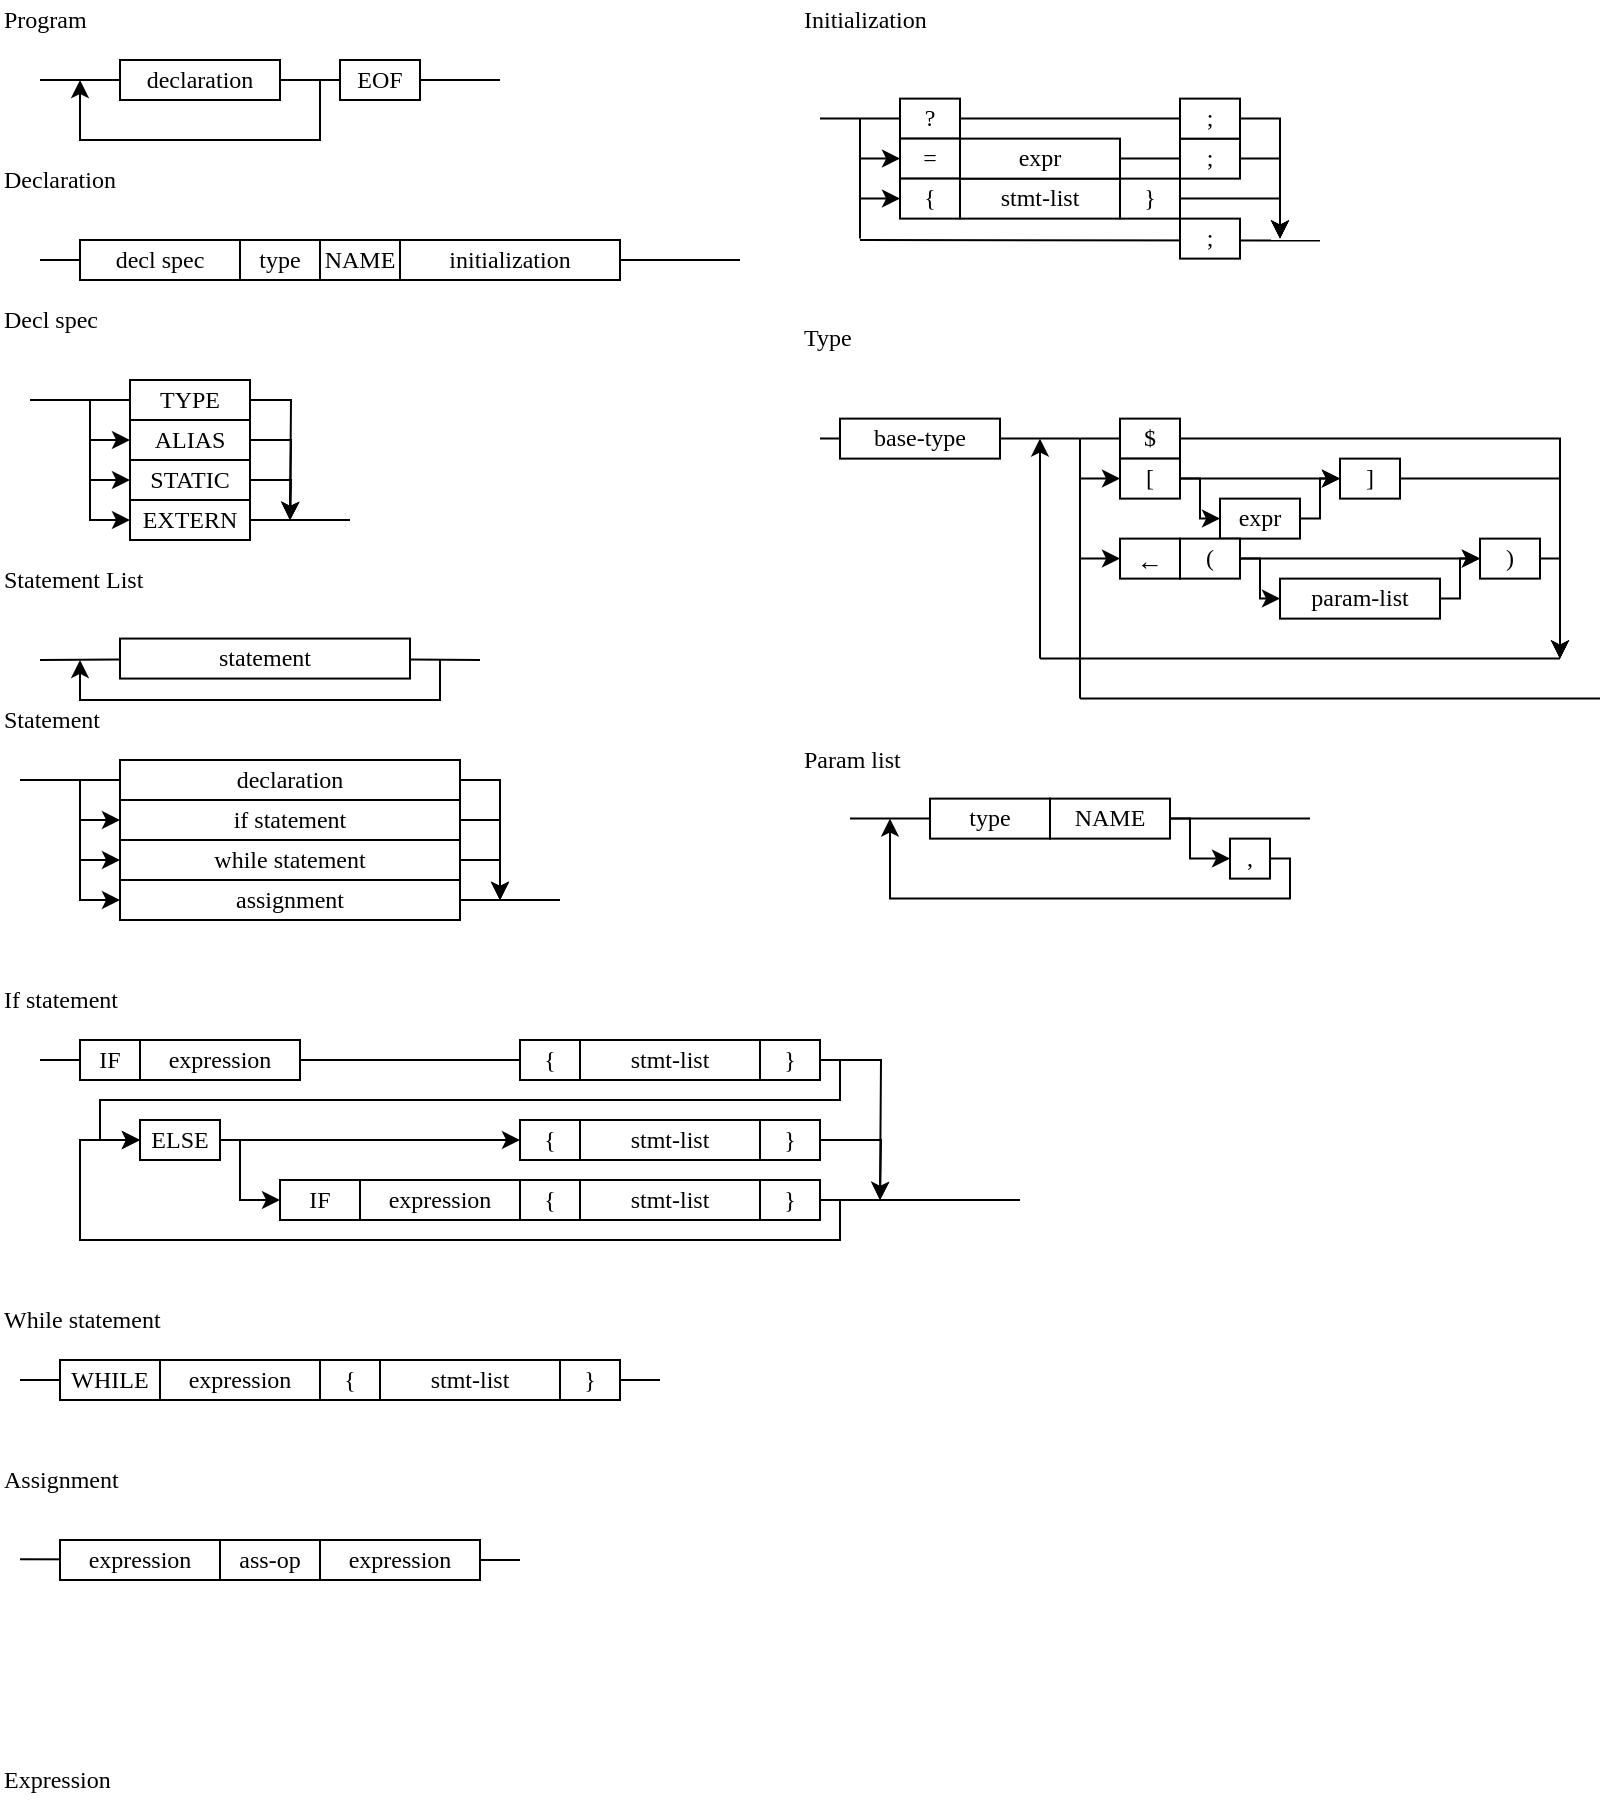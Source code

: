 <mxfile version="13.8.8" type="device"><diagram id="-2w_OpEcDOPswRyIfYAN" name="Page-1"><mxGraphModel dx="938" dy="553" grid="1" gridSize="10" guides="1" tooltips="1" connect="1" arrows="1" fold="1" page="1" pageScale="1" pageWidth="850" pageHeight="1100" math="0" shadow="0"><root><mxCell id="0"/><mxCell id="1" parent="0"/><mxCell id="q9mch-naUkD3Ntu3mhSV-1" value="Program" style="text;html=1;strokeColor=none;fillColor=none;align=left;verticalAlign=middle;whiteSpace=wrap;rounded=0;fontFamily=Lucida Console;" vertex="1" parent="1"><mxGeometry width="40" height="20" as="geometry"/></mxCell><mxCell id="q9mch-naUkD3Ntu3mhSV-2" value="Declaration" style="text;html=1;strokeColor=none;fillColor=none;align=left;verticalAlign=middle;whiteSpace=wrap;rounded=0;fontFamily=Lucida Console;" vertex="1" parent="1"><mxGeometry y="80" width="70" height="20" as="geometry"/></mxCell><mxCell id="q9mch-naUkD3Ntu3mhSV-5" value="" style="endArrow=none;html=1;fontFamily=Lucida Console;" edge="1" parent="1"><mxGeometry width="50" height="50" relative="1" as="geometry"><mxPoint x="20" y="40" as="sourcePoint"/><mxPoint x="250" y="40" as="targetPoint"/></mxGeometry></mxCell><mxCell id="q9mch-naUkD3Ntu3mhSV-6" value="declaration" style="rounded=0;whiteSpace=wrap;html=1;align=center;fontFamily=Lucida Console;" vertex="1" parent="1"><mxGeometry x="60" y="30" width="80" height="20" as="geometry"/></mxCell><mxCell id="q9mch-naUkD3Ntu3mhSV-7" style="edgeStyle=orthogonalEdgeStyle;rounded=0;orthogonalLoop=1;jettySize=auto;html=1;exitX=1;exitY=0.5;exitDx=0;exitDy=0;fontFamily=Lucida Console;" edge="1" parent="1" source="q9mch-naUkD3Ntu3mhSV-6"><mxGeometry relative="1" as="geometry"><mxPoint x="40" y="40" as="targetPoint"/><Array as="points"><mxPoint x="160" y="40"/><mxPoint x="160" y="70"/><mxPoint x="40" y="70"/><mxPoint x="40" y="40"/></Array></mxGeometry></mxCell><mxCell id="q9mch-naUkD3Ntu3mhSV-8" value="EOF" style="rounded=0;whiteSpace=wrap;html=1;align=center;fontFamily=Lucida Console;" vertex="1" parent="1"><mxGeometry x="170" y="30" width="40" height="20" as="geometry"/></mxCell><mxCell id="q9mch-naUkD3Ntu3mhSV-9" value="" style="endArrow=none;html=1;fontFamily=Lucida Console;" edge="1" parent="1" source="q9mch-naUkD3Ntu3mhSV-14"><mxGeometry width="50" height="50" relative="1" as="geometry"><mxPoint x="20" y="130" as="sourcePoint"/><mxPoint x="370" y="130" as="targetPoint"/></mxGeometry></mxCell><mxCell id="q9mch-naUkD3Ntu3mhSV-12" value="NAME" style="rounded=0;whiteSpace=wrap;html=1;align=center;fontFamily=Lucida Console;" vertex="1" parent="1"><mxGeometry x="160" y="120" width="40" height="20" as="geometry"/></mxCell><mxCell id="q9mch-naUkD3Ntu3mhSV-13" value="" style="endArrow=none;html=1;fontFamily=Lucida Console;" edge="1" parent="1" source="q9mch-naUkD3Ntu3mhSV-37" target="q9mch-naUkD3Ntu3mhSV-12"><mxGeometry width="50" height="50" relative="1" as="geometry"><mxPoint x="20" y="130" as="sourcePoint"/><mxPoint x="250" y="130" as="targetPoint"/><Array as="points"><mxPoint x="60" y="130"/></Array></mxGeometry></mxCell><mxCell id="q9mch-naUkD3Ntu3mhSV-15" value="Decl spec" style="text;html=1;strokeColor=none;fillColor=none;align=left;verticalAlign=middle;whiteSpace=wrap;rounded=0;fontFamily=Lucida Console;" vertex="1" parent="1"><mxGeometry y="150" width="70" height="20" as="geometry"/></mxCell><mxCell id="q9mch-naUkD3Ntu3mhSV-16" value="" style="endArrow=none;html=1;fontFamily=Lucida Console;" edge="1" parent="1"><mxGeometry width="50" height="50" relative="1" as="geometry"><mxPoint x="15" y="200" as="sourcePoint"/><mxPoint x="65" y="200" as="targetPoint"/><Array as="points"><mxPoint x="35" y="200"/></Array></mxGeometry></mxCell><mxCell id="q9mch-naUkD3Ntu3mhSV-31" style="edgeStyle=orthogonalEdgeStyle;rounded=0;orthogonalLoop=1;jettySize=auto;html=1;exitX=1;exitY=0.5;exitDx=0;exitDy=0;fontFamily=Lucida Console;" edge="1" parent="1" source="q9mch-naUkD3Ntu3mhSV-17"><mxGeometry relative="1" as="geometry"><mxPoint x="145" y="260" as="targetPoint"/></mxGeometry></mxCell><mxCell id="q9mch-naUkD3Ntu3mhSV-17" value="TYPE" style="rounded=0;whiteSpace=wrap;html=1;align=center;fontFamily=Lucida Console;" vertex="1" parent="1"><mxGeometry x="65" y="190" width="60" height="20" as="geometry"/></mxCell><mxCell id="q9mch-naUkD3Ntu3mhSV-30" style="edgeStyle=orthogonalEdgeStyle;rounded=0;orthogonalLoop=1;jettySize=auto;html=1;fontFamily=Lucida Console;" edge="1" parent="1" source="q9mch-naUkD3Ntu3mhSV-18"><mxGeometry relative="1" as="geometry"><mxPoint x="145" y="260" as="targetPoint"/></mxGeometry></mxCell><mxCell id="q9mch-naUkD3Ntu3mhSV-34" style="edgeStyle=orthogonalEdgeStyle;rounded=0;orthogonalLoop=1;jettySize=auto;html=1;exitX=0;exitY=0.5;exitDx=0;exitDy=0;entryX=0;entryY=0.5;entryDx=0;entryDy=0;fontFamily=Lucida Console;" edge="1" parent="1" target="q9mch-naUkD3Ntu3mhSV-18"><mxGeometry relative="1" as="geometry"><mxPoint x="45" y="200" as="sourcePoint"/><Array as="points"><mxPoint x="45" y="220"/></Array></mxGeometry></mxCell><mxCell id="q9mch-naUkD3Ntu3mhSV-18" value="ALIAS" style="rounded=0;whiteSpace=wrap;html=1;align=center;fontFamily=Lucida Console;" vertex="1" parent="1"><mxGeometry x="65" y="210" width="60" height="20" as="geometry"/></mxCell><mxCell id="q9mch-naUkD3Ntu3mhSV-29" style="edgeStyle=orthogonalEdgeStyle;rounded=0;orthogonalLoop=1;jettySize=auto;html=1;fontFamily=Lucida Console;" edge="1" parent="1" source="q9mch-naUkD3Ntu3mhSV-19"><mxGeometry relative="1" as="geometry"><mxPoint x="145" y="260" as="targetPoint"/></mxGeometry></mxCell><mxCell id="q9mch-naUkD3Ntu3mhSV-33" style="edgeStyle=orthogonalEdgeStyle;rounded=0;orthogonalLoop=1;jettySize=auto;html=1;exitX=0;exitY=0.5;exitDx=0;exitDy=0;entryX=0;entryY=0.5;entryDx=0;entryDy=0;fontFamily=Lucida Console;" edge="1" parent="1" target="q9mch-naUkD3Ntu3mhSV-19"><mxGeometry relative="1" as="geometry"><mxPoint x="45" y="200" as="sourcePoint"/><Array as="points"><mxPoint x="45" y="240"/></Array></mxGeometry></mxCell><mxCell id="q9mch-naUkD3Ntu3mhSV-19" value="STATIC" style="rounded=0;whiteSpace=wrap;html=1;align=center;fontFamily=Lucida Console;" vertex="1" parent="1"><mxGeometry x="65" y="230" width="60" height="20" as="geometry"/></mxCell><mxCell id="q9mch-naUkD3Ntu3mhSV-32" style="edgeStyle=orthogonalEdgeStyle;rounded=0;orthogonalLoop=1;jettySize=auto;html=1;exitX=0;exitY=0.5;exitDx=0;exitDy=0;entryX=0;entryY=0.5;entryDx=0;entryDy=0;fontFamily=Lucida Console;" edge="1" parent="1" target="q9mch-naUkD3Ntu3mhSV-20"><mxGeometry relative="1" as="geometry"><mxPoint x="45" y="200" as="sourcePoint"/><Array as="points"><mxPoint x="45" y="260"/></Array></mxGeometry></mxCell><mxCell id="q9mch-naUkD3Ntu3mhSV-20" value="EXTERN" style="rounded=0;whiteSpace=wrap;html=1;align=center;fontFamily=Lucida Console;" vertex="1" parent="1"><mxGeometry x="65" y="250" width="60" height="20" as="geometry"/></mxCell><mxCell id="q9mch-naUkD3Ntu3mhSV-28" value="" style="endArrow=none;html=1;exitX=1;exitY=0.5;exitDx=0;exitDy=0;fontFamily=Lucida Console;" edge="1" parent="1" source="q9mch-naUkD3Ntu3mhSV-20"><mxGeometry width="50" height="50" relative="1" as="geometry"><mxPoint x="135" y="260" as="sourcePoint"/><mxPoint x="175" y="260" as="targetPoint"/></mxGeometry></mxCell><mxCell id="q9mch-naUkD3Ntu3mhSV-35" value="Initialization" style="text;html=1;strokeColor=none;fillColor=none;align=left;verticalAlign=middle;whiteSpace=wrap;rounded=0;fontFamily=Lucida Console;" vertex="1" parent="1"><mxGeometry x="400" width="70" height="20" as="geometry"/></mxCell><mxCell id="q9mch-naUkD3Ntu3mhSV-36" value="" style="endArrow=none;html=1;fontFamily=Lucida Console;" edge="1" parent="1"><mxGeometry width="50" height="50" relative="1" as="geometry"><mxPoint x="410" y="59.31" as="sourcePoint"/><mxPoint x="470" y="59.31" as="targetPoint"/><Array as="points"><mxPoint x="450" y="59.17"/><mxPoint x="460" y="59.31"/></Array></mxGeometry></mxCell><mxCell id="q9mch-naUkD3Ntu3mhSV-37" value="type" style="rounded=0;whiteSpace=wrap;html=1;align=center;fontFamily=Lucida Console;" vertex="1" parent="1"><mxGeometry x="120" y="120" width="40" height="20" as="geometry"/></mxCell><mxCell id="q9mch-naUkD3Ntu3mhSV-38" value="" style="endArrow=none;html=1;fontFamily=Lucida Console;" edge="1" parent="1" target="q9mch-naUkD3Ntu3mhSV-37"><mxGeometry width="50" height="50" relative="1" as="geometry"><mxPoint x="20" y="130" as="sourcePoint"/><mxPoint x="150" y="130" as="targetPoint"/><Array as="points"/></mxGeometry></mxCell><mxCell id="q9mch-naUkD3Ntu3mhSV-10" value="decl spec" style="rounded=0;whiteSpace=wrap;html=1;align=center;fontFamily=Lucida Console;" vertex="1" parent="1"><mxGeometry x="40" y="120" width="80" height="20" as="geometry"/></mxCell><mxCell id="q9mch-naUkD3Ntu3mhSV-132" style="edgeStyle=orthogonalEdgeStyle;rounded=0;orthogonalLoop=1;jettySize=auto;html=1;fontFamily=Lucida Console;" edge="1" parent="1" source="q9mch-naUkD3Ntu3mhSV-39"><mxGeometry relative="1" as="geometry"><mxPoint x="640" y="119.31" as="targetPoint"/><Array as="points"><mxPoint x="640" y="59.31"/><mxPoint x="640" y="119.31"/></Array></mxGeometry></mxCell><mxCell id="q9mch-naUkD3Ntu3mhSV-39" value="?" style="rounded=0;whiteSpace=wrap;html=1;align=center;fontFamily=Lucida Console;" vertex="1" parent="1"><mxGeometry x="450" y="49.31" width="30" height="20" as="geometry"/></mxCell><mxCell id="q9mch-naUkD3Ntu3mhSV-42" style="edgeStyle=orthogonalEdgeStyle;rounded=0;orthogonalLoop=1;jettySize=auto;html=1;fontFamily=Lucida Console;" edge="1" parent="1" target="q9mch-naUkD3Ntu3mhSV-40"><mxGeometry relative="1" as="geometry"><mxPoint x="430" y="59.31" as="sourcePoint"/><Array as="points"><mxPoint x="430" y="79.31"/></Array></mxGeometry></mxCell><mxCell id="q9mch-naUkD3Ntu3mhSV-40" value="=" style="rounded=0;whiteSpace=wrap;html=1;align=center;fontFamily=Lucida Console;" vertex="1" parent="1"><mxGeometry x="450" y="69.31" width="30" height="20" as="geometry"/></mxCell><mxCell id="q9mch-naUkD3Ntu3mhSV-43" style="edgeStyle=orthogonalEdgeStyle;rounded=0;orthogonalLoop=1;jettySize=auto;html=1;fontFamily=Lucida Console;entryX=0;entryY=0.5;entryDx=0;entryDy=0;" edge="1" parent="1" target="q9mch-naUkD3Ntu3mhSV-41"><mxGeometry relative="1" as="geometry"><mxPoint x="430" y="59.31" as="sourcePoint"/><Array as="points"><mxPoint x="430" y="99.31"/></Array></mxGeometry></mxCell><mxCell id="q9mch-naUkD3Ntu3mhSV-41" value="&lt;font&gt;{&lt;/font&gt;" style="rounded=0;whiteSpace=wrap;html=1;align=center;fontFamily=Lucida Console;" vertex="1" parent="1"><mxGeometry x="450" y="89.31" width="30" height="20" as="geometry"/></mxCell><mxCell id="q9mch-naUkD3Ntu3mhSV-53" value="&lt;font&gt;stmt-list&lt;/font&gt;" style="rounded=0;whiteSpace=wrap;html=1;align=center;fontFamily=Lucida Console;" vertex="1" parent="1"><mxGeometry x="480" y="89.31" width="80" height="20" as="geometry"/></mxCell><mxCell id="q9mch-naUkD3Ntu3mhSV-70" style="edgeStyle=orthogonalEdgeStyle;rounded=0;orthogonalLoop=1;jettySize=auto;html=1;exitX=1;exitY=0.5;exitDx=0;exitDy=0;fontFamily=Lucida Console;" edge="1" parent="1" source="q9mch-naUkD3Ntu3mhSV-55"><mxGeometry relative="1" as="geometry"><mxPoint x="640" y="119.31" as="targetPoint"/><Array as="points"><mxPoint x="640" y="99.31"/><mxPoint x="640" y="119.31"/></Array></mxGeometry></mxCell><mxCell id="q9mch-naUkD3Ntu3mhSV-55" value="&lt;font&gt;}&lt;/font&gt;" style="rounded=0;whiteSpace=wrap;html=1;align=center;fontFamily=Lucida Console;" vertex="1" parent="1"><mxGeometry x="560" y="89.31" width="30" height="20" as="geometry"/></mxCell><mxCell id="q9mch-naUkD3Ntu3mhSV-131" style="edgeStyle=orthogonalEdgeStyle;rounded=0;orthogonalLoop=1;jettySize=auto;html=1;exitX=1;exitY=0.5;exitDx=0;exitDy=0;fontFamily=Lucida Console;" edge="1" parent="1" source="q9mch-naUkD3Ntu3mhSV-56"><mxGeometry relative="1" as="geometry"><mxPoint x="640" y="119.31" as="targetPoint"/><Array as="points"><mxPoint x="640" y="79.31"/><mxPoint x="640" y="119.31"/></Array></mxGeometry></mxCell><mxCell id="q9mch-naUkD3Ntu3mhSV-56" value="&lt;font&gt;expr&lt;/font&gt;" style="rounded=0;whiteSpace=wrap;html=1;align=center;fontFamily=Lucida Console;" vertex="1" parent="1"><mxGeometry x="480" y="69.31" width="80" height="20" as="geometry"/></mxCell><mxCell id="q9mch-naUkD3Ntu3mhSV-57" value="" style="endArrow=classic;html=1;entryX=0;entryY=0.5;entryDx=0;entryDy=0;fontFamily=Lucida Console;exitX=1;exitY=0.5;exitDx=0;exitDy=0;" edge="1" parent="1" source="q9mch-naUkD3Ntu3mhSV-40" target="q9mch-naUkD3Ntu3mhSV-56"><mxGeometry width="50" height="50" relative="1" as="geometry"><mxPoint x="500" y="79.31" as="sourcePoint"/><mxPoint x="550" y="29.31" as="targetPoint"/></mxGeometry></mxCell><mxCell id="q9mch-naUkD3Ntu3mhSV-68" value="" style="endArrow=none;html=1;fontFamily=Lucida Console;" edge="1" parent="1"><mxGeometry width="50" height="50" relative="1" as="geometry"><mxPoint x="430" y="119.31" as="sourcePoint"/><mxPoint x="430" y="99.31" as="targetPoint"/></mxGeometry></mxCell><mxCell id="q9mch-naUkD3Ntu3mhSV-69" value="" style="endArrow=none;html=1;fontFamily=Lucida Console;" edge="1" parent="1"><mxGeometry width="50" height="50" relative="1" as="geometry"><mxPoint x="430" y="120" as="sourcePoint"/><mxPoint x="660" y="120.31" as="targetPoint"/></mxGeometry></mxCell><mxCell id="q9mch-naUkD3Ntu3mhSV-75" value="&lt;font&gt;;&lt;/font&gt;" style="rounded=0;whiteSpace=wrap;html=1;align=center;fontFamily=Lucida Console;" vertex="1" parent="1"><mxGeometry x="590" y="69.31" width="30" height="20" as="geometry"/></mxCell><mxCell id="q9mch-naUkD3Ntu3mhSV-76" value="&lt;font&gt;;&lt;/font&gt;" style="rounded=0;whiteSpace=wrap;html=1;align=center;fontFamily=Lucida Console;" vertex="1" parent="1"><mxGeometry x="590" y="49.31" width="30" height="20" as="geometry"/></mxCell><mxCell id="q9mch-naUkD3Ntu3mhSV-77" value="Type" style="text;html=1;strokeColor=none;fillColor=none;align=left;verticalAlign=middle;whiteSpace=wrap;rounded=0;fontFamily=Lucida Console;" vertex="1" parent="1"><mxGeometry x="400" y="159.31" width="70" height="20" as="geometry"/></mxCell><mxCell id="q9mch-naUkD3Ntu3mhSV-78" value="" style="endArrow=none;html=1;entryX=0;entryY=0.5;entryDx=0;entryDy=0;fontFamily=Lucida Console;" edge="1" parent="1" target="q9mch-naUkD3Ntu3mhSV-81"><mxGeometry width="50" height="50" relative="1" as="geometry"><mxPoint x="410" y="219.31" as="sourcePoint"/><mxPoint x="580" y="219.31" as="targetPoint"/><Array as="points"><mxPoint x="430" y="219.31"/></Array></mxGeometry></mxCell><mxCell id="q9mch-naUkD3Ntu3mhSV-79" value="base-type" style="rounded=0;whiteSpace=wrap;html=1;align=center;fontFamily=Lucida Console;" vertex="1" parent="1"><mxGeometry x="420" y="209.31" width="80" height="20" as="geometry"/></mxCell><mxCell id="q9mch-naUkD3Ntu3mhSV-14" value="initialization" style="rounded=0;whiteSpace=wrap;html=1;align=center;fontFamily=Lucida Console;" vertex="1" parent="1"><mxGeometry x="200" y="120" width="110" height="20" as="geometry"/></mxCell><mxCell id="q9mch-naUkD3Ntu3mhSV-80" value="" style="endArrow=none;html=1;fontFamily=Lucida Console;" edge="1" parent="1" source="q9mch-naUkD3Ntu3mhSV-12" target="q9mch-naUkD3Ntu3mhSV-14"><mxGeometry width="50" height="50" relative="1" as="geometry"><mxPoint x="230" y="130" as="sourcePoint"/><mxPoint x="350" y="130" as="targetPoint"/></mxGeometry></mxCell><mxCell id="q9mch-naUkD3Ntu3mhSV-97" style="edgeStyle=orthogonalEdgeStyle;rounded=0;orthogonalLoop=1;jettySize=auto;html=1;fontFamily=Lucida Console;" edge="1" parent="1" source="q9mch-naUkD3Ntu3mhSV-81"><mxGeometry relative="1" as="geometry"><mxPoint x="780" y="329.31" as="targetPoint"/><Array as="points"><mxPoint x="780" y="219.31"/><mxPoint x="780" y="329.31"/></Array></mxGeometry></mxCell><mxCell id="q9mch-naUkD3Ntu3mhSV-81" value="$" style="rounded=0;whiteSpace=wrap;html=1;align=center;fontFamily=Lucida Console;" vertex="1" parent="1"><mxGeometry x="560" y="209.31" width="30" height="20" as="geometry"/></mxCell><mxCell id="q9mch-naUkD3Ntu3mhSV-92" style="edgeStyle=orthogonalEdgeStyle;rounded=0;orthogonalLoop=1;jettySize=auto;html=1;entryX=0;entryY=0.5;entryDx=0;entryDy=0;fontFamily=Lucida Console;" edge="1" parent="1" source="q9mch-naUkD3Ntu3mhSV-82" target="q9mch-naUkD3Ntu3mhSV-83"><mxGeometry relative="1" as="geometry"><Array as="points"><mxPoint x="600" y="239.31"/><mxPoint x="600" y="259.31"/></Array></mxGeometry></mxCell><mxCell id="q9mch-naUkD3Ntu3mhSV-94" style="edgeStyle=orthogonalEdgeStyle;rounded=0;orthogonalLoop=1;jettySize=auto;html=1;entryX=0;entryY=0.5;entryDx=0;entryDy=0;fontFamily=Lucida Console;" edge="1" parent="1" source="q9mch-naUkD3Ntu3mhSV-82" target="q9mch-naUkD3Ntu3mhSV-84"><mxGeometry relative="1" as="geometry"/></mxCell><mxCell id="q9mch-naUkD3Ntu3mhSV-100" style="edgeStyle=orthogonalEdgeStyle;rounded=0;orthogonalLoop=1;jettySize=auto;html=1;fontFamily=Lucida Console;" edge="1" parent="1" target="q9mch-naUkD3Ntu3mhSV-82"><mxGeometry relative="1" as="geometry"><mxPoint x="540" y="219.31" as="sourcePoint"/><Array as="points"><mxPoint x="540" y="239.31"/></Array></mxGeometry></mxCell><mxCell id="q9mch-naUkD3Ntu3mhSV-82" value="[" style="rounded=0;whiteSpace=wrap;html=1;align=center;fontFamily=Lucida Console;" vertex="1" parent="1"><mxGeometry x="560" y="229.31" width="30" height="20" as="geometry"/></mxCell><mxCell id="q9mch-naUkD3Ntu3mhSV-93" style="edgeStyle=orthogonalEdgeStyle;rounded=0;orthogonalLoop=1;jettySize=auto;html=1;entryX=0;entryY=0.5;entryDx=0;entryDy=0;fontFamily=Lucida Console;" edge="1" parent="1" source="q9mch-naUkD3Ntu3mhSV-83" target="q9mch-naUkD3Ntu3mhSV-84"><mxGeometry relative="1" as="geometry"><Array as="points"><mxPoint x="660" y="259.31"/><mxPoint x="660" y="239.31"/></Array></mxGeometry></mxCell><mxCell id="q9mch-naUkD3Ntu3mhSV-83" value="expr" style="rounded=0;whiteSpace=wrap;html=1;align=center;fontFamily=Lucida Console;" vertex="1" parent="1"><mxGeometry x="610" y="249.31" width="40" height="20" as="geometry"/></mxCell><mxCell id="q9mch-naUkD3Ntu3mhSV-99" style="edgeStyle=orthogonalEdgeStyle;rounded=0;orthogonalLoop=1;jettySize=auto;html=1;fontFamily=Lucida Console;" edge="1" parent="1" source="q9mch-naUkD3Ntu3mhSV-84"><mxGeometry relative="1" as="geometry"><mxPoint x="780" y="329.31" as="targetPoint"/><Array as="points"><mxPoint x="780" y="239.31"/><mxPoint x="780" y="329.31"/></Array></mxGeometry></mxCell><mxCell id="q9mch-naUkD3Ntu3mhSV-84" value="]" style="rounded=0;whiteSpace=wrap;html=1;align=center;fontFamily=Lucida Console;" vertex="1" parent="1"><mxGeometry x="670" y="229.31" width="30" height="20" as="geometry"/></mxCell><mxCell id="q9mch-naUkD3Ntu3mhSV-101" style="edgeStyle=orthogonalEdgeStyle;rounded=0;orthogonalLoop=1;jettySize=auto;html=1;fontFamily=Lucida Console;" edge="1" parent="1" target="q9mch-naUkD3Ntu3mhSV-86"><mxGeometry relative="1" as="geometry"><mxPoint x="540" y="219.31" as="sourcePoint"/><Array as="points"><mxPoint x="540" y="279.31"/></Array></mxGeometry></mxCell><mxCell id="q9mch-naUkD3Ntu3mhSV-86" value="&lt;a href=&quot;https://unicode-table.com/en/sets/arrow-symbols/&quot; style=&quot;text-align: left;&quot;&gt;&lt;h3 class=&quot;LC20lb DKV0Md&quot; style=&quot;font-weight: normal ; margin: 0px 0px 3px ; padding: 4px 0px 0px ; display: inline-block ; line-height: 1.3&quot;&gt;&lt;font color=&quot;#000000&quot; style=&quot;font-size: 13px&quot;&gt;←&lt;/font&gt;&lt;/h3&gt;&lt;/a&gt;" style="rounded=0;whiteSpace=wrap;html=1;align=center;fontFamily=Lucida Console;" vertex="1" parent="1"><mxGeometry x="560" y="269.31" width="30" height="20" as="geometry"/></mxCell><mxCell id="q9mch-naUkD3Ntu3mhSV-111" style="edgeStyle=orthogonalEdgeStyle;rounded=0;orthogonalLoop=1;jettySize=auto;html=1;entryX=0;entryY=0.5;entryDx=0;entryDy=0;fontFamily=Lucida Console;" edge="1" parent="1" source="q9mch-naUkD3Ntu3mhSV-87" target="q9mch-naUkD3Ntu3mhSV-89"><mxGeometry relative="1" as="geometry"><Array as="points"><mxPoint x="630" y="279.31"/><mxPoint x="630" y="299.31"/></Array></mxGeometry></mxCell><mxCell id="q9mch-naUkD3Ntu3mhSV-113" style="edgeStyle=orthogonalEdgeStyle;rounded=0;orthogonalLoop=1;jettySize=auto;html=1;fontFamily=Lucida Console;" edge="1" parent="1" source="q9mch-naUkD3Ntu3mhSV-87"><mxGeometry relative="1" as="geometry"><mxPoint x="740" y="279.31" as="targetPoint"/></mxGeometry></mxCell><mxCell id="q9mch-naUkD3Ntu3mhSV-87" value="(" style="rounded=0;whiteSpace=wrap;html=1;align=center;fontFamily=Lucida Console;" vertex="1" parent="1"><mxGeometry x="590" y="269.31" width="30" height="20" as="geometry"/></mxCell><mxCell id="q9mch-naUkD3Ntu3mhSV-98" style="edgeStyle=orthogonalEdgeStyle;rounded=0;orthogonalLoop=1;jettySize=auto;html=1;fontFamily=Lucida Console;" edge="1" parent="1" source="q9mch-naUkD3Ntu3mhSV-88"><mxGeometry relative="1" as="geometry"><mxPoint x="780" y="329.31" as="targetPoint"/><Array as="points"><mxPoint x="780" y="279.31"/><mxPoint x="780" y="329.31"/></Array></mxGeometry></mxCell><mxCell id="q9mch-naUkD3Ntu3mhSV-88" value=")" style="rounded=0;whiteSpace=wrap;html=1;align=center;fontFamily=Lucida Console;" vertex="1" parent="1"><mxGeometry x="740" y="269.31" width="30" height="20" as="geometry"/></mxCell><mxCell id="q9mch-naUkD3Ntu3mhSV-112" style="edgeStyle=orthogonalEdgeStyle;rounded=0;orthogonalLoop=1;jettySize=auto;html=1;entryX=0;entryY=0.5;entryDx=0;entryDy=0;fontFamily=Lucida Console;" edge="1" parent="1" source="q9mch-naUkD3Ntu3mhSV-89" target="q9mch-naUkD3Ntu3mhSV-88"><mxGeometry relative="1" as="geometry"><Array as="points"><mxPoint x="730" y="299.31"/><mxPoint x="730" y="279.31"/></Array></mxGeometry></mxCell><mxCell id="q9mch-naUkD3Ntu3mhSV-89" value="param-list" style="rounded=0;whiteSpace=wrap;html=1;align=center;fontFamily=Lucida Console;" vertex="1" parent="1"><mxGeometry x="640" y="289.31" width="80" height="20" as="geometry"/></mxCell><mxCell id="q9mch-naUkD3Ntu3mhSV-95" value="" style="endArrow=classic;html=1;fontFamily=Lucida Console;" edge="1" parent="1"><mxGeometry width="50" height="50" relative="1" as="geometry"><mxPoint x="520" y="329.31" as="sourcePoint"/><mxPoint x="520" y="219.31" as="targetPoint"/></mxGeometry></mxCell><mxCell id="q9mch-naUkD3Ntu3mhSV-96" value="" style="endArrow=none;html=1;fontFamily=Lucida Console;" edge="1" parent="1"><mxGeometry width="50" height="50" relative="1" as="geometry"><mxPoint x="520" y="329.31" as="sourcePoint"/><mxPoint x="780" y="329.31" as="targetPoint"/></mxGeometry></mxCell><mxCell id="q9mch-naUkD3Ntu3mhSV-102" value="" style="endArrow=none;html=1;fontFamily=Lucida Console;" edge="1" parent="1"><mxGeometry width="50" height="50" relative="1" as="geometry"><mxPoint x="540" y="219.31" as="sourcePoint"/><mxPoint x="540" y="349.31" as="targetPoint"/></mxGeometry></mxCell><mxCell id="q9mch-naUkD3Ntu3mhSV-103" value="" style="endArrow=none;html=1;fontFamily=Lucida Console;" edge="1" parent="1"><mxGeometry width="50" height="50" relative="1" as="geometry"><mxPoint x="540" y="349.31" as="sourcePoint"/><mxPoint x="800" y="349.31" as="targetPoint"/></mxGeometry></mxCell><mxCell id="q9mch-naUkD3Ntu3mhSV-104" value="&lt;font&gt;;&lt;/font&gt;" style="rounded=0;whiteSpace=wrap;html=1;align=center;fontFamily=Lucida Console;" vertex="1" parent="1"><mxGeometry x="590" y="109.31" width="30" height="20" as="geometry"/></mxCell><mxCell id="q9mch-naUkD3Ntu3mhSV-105" value="Param list" style="text;html=1;strokeColor=none;fillColor=none;align=left;verticalAlign=middle;whiteSpace=wrap;rounded=0;fontFamily=Lucida Console;" vertex="1" parent="1"><mxGeometry x="400" y="370" width="90" height="20" as="geometry"/></mxCell><mxCell id="q9mch-naUkD3Ntu3mhSV-107" value="" style="endArrow=none;html=1;fontFamily=Lucida Console;" edge="1" parent="1"><mxGeometry width="50" height="50" relative="1" as="geometry"><mxPoint x="425" y="409.31" as="sourcePoint"/><mxPoint x="655" y="409.31" as="targetPoint"/></mxGeometry></mxCell><mxCell id="q9mch-naUkD3Ntu3mhSV-115" style="edgeStyle=orthogonalEdgeStyle;rounded=0;orthogonalLoop=1;jettySize=auto;html=1;fontFamily=Lucida Console;" edge="1" parent="1" source="q9mch-naUkD3Ntu3mhSV-106"><mxGeometry relative="1" as="geometry"><mxPoint x="445" y="409.31" as="targetPoint"/><Array as="points"><mxPoint x="645" y="429.31"/><mxPoint x="645" y="449.31"/><mxPoint x="445" y="449.31"/></Array></mxGeometry></mxCell><mxCell id="q9mch-naUkD3Ntu3mhSV-106" value="," style="rounded=0;whiteSpace=wrap;html=1;align=center;fontFamily=Lucida Console;" vertex="1" parent="1"><mxGeometry x="615" y="419.31" width="20" height="20" as="geometry"/></mxCell><mxCell id="q9mch-naUkD3Ntu3mhSV-114" style="edgeStyle=orthogonalEdgeStyle;rounded=0;orthogonalLoop=1;jettySize=auto;html=1;fontFamily=Lucida Console;" edge="1" parent="1" source="q9mch-naUkD3Ntu3mhSV-108"><mxGeometry relative="1" as="geometry"><mxPoint x="615" y="429.31" as="targetPoint"/><Array as="points"><mxPoint x="595" y="409.31"/><mxPoint x="595" y="429.31"/><mxPoint x="615" y="429.31"/></Array></mxGeometry></mxCell><mxCell id="q9mch-naUkD3Ntu3mhSV-108" value="type" style="rounded=0;whiteSpace=wrap;html=1;align=center;fontFamily=Lucida Console;" vertex="1" parent="1"><mxGeometry x="465" y="399.31" width="60" height="20" as="geometry"/></mxCell><mxCell id="q9mch-naUkD3Ntu3mhSV-117" value="NAME" style="rounded=0;whiteSpace=wrap;html=1;align=center;fontFamily=Lucida Console;" vertex="1" parent="1"><mxGeometry x="525" y="399.31" width="60" height="20" as="geometry"/></mxCell><mxCell id="q9mch-naUkD3Ntu3mhSV-119" value="Statement List" style="text;html=1;strokeColor=none;fillColor=none;align=left;verticalAlign=middle;whiteSpace=wrap;rounded=0;fontFamily=Lucida Console;" vertex="1" parent="1"><mxGeometry y="280" width="160" height="20" as="geometry"/></mxCell><mxCell id="q9mch-naUkD3Ntu3mhSV-120" value="Expression" style="text;html=1;strokeColor=none;fillColor=none;align=left;verticalAlign=middle;whiteSpace=wrap;rounded=0;fontFamily=Lucida Console;" vertex="1" parent="1"><mxGeometry y="880" width="160" height="20" as="geometry"/></mxCell><mxCell id="q9mch-naUkD3Ntu3mhSV-121" value="" style="endArrow=none;html=1;fontFamily=Lucida Console;" edge="1" parent="1" source="q9mch-naUkD3Ntu3mhSV-166"><mxGeometry width="50" height="50" relative="1" as="geometry"><mxPoint x="20" y="329.97" as="sourcePoint"/><mxPoint x="240" y="329.97" as="targetPoint"/></mxGeometry></mxCell><mxCell id="q9mch-naUkD3Ntu3mhSV-122" style="edgeStyle=orthogonalEdgeStyle;rounded=0;orthogonalLoop=1;jettySize=auto;html=1;fontFamily=Lucida Console;" edge="1" parent="1"><mxGeometry relative="1" as="geometry"><mxPoint x="40" y="329.97" as="targetPoint"/><Array as="points"><mxPoint x="220" y="349.97"/><mxPoint x="40" y="349.97"/></Array><mxPoint x="220" y="329.97" as="sourcePoint"/></mxGeometry></mxCell><mxCell id="q9mch-naUkD3Ntu3mhSV-128" value="If statement" style="text;html=1;strokeColor=none;fillColor=none;align=left;verticalAlign=middle;whiteSpace=wrap;rounded=0;fontFamily=Lucida Console;" vertex="1" parent="1"><mxGeometry y="490" width="160" height="20" as="geometry"/></mxCell><mxCell id="q9mch-naUkD3Ntu3mhSV-133" value="While statement" style="text;html=1;strokeColor=none;fillColor=none;align=left;verticalAlign=middle;whiteSpace=wrap;rounded=0;fontFamily=Lucida Console;" vertex="1" parent="1"><mxGeometry y="650" width="160" height="20" as="geometry"/></mxCell><mxCell id="q9mch-naUkD3Ntu3mhSV-134" value="Assignment" style="text;html=1;strokeColor=none;fillColor=none;align=left;verticalAlign=middle;whiteSpace=wrap;rounded=0;fontFamily=Lucida Console;" vertex="1" parent="1"><mxGeometry y="730" width="160" height="20" as="geometry"/></mxCell><mxCell id="q9mch-naUkD3Ntu3mhSV-139" value="" style="endArrow=none;html=1;fontFamily=Lucida Console;entryX=0;entryY=0.5;entryDx=0;entryDy=0;" edge="1" parent="1" target="q9mch-naUkD3Ntu3mhSV-146"><mxGeometry width="50" height="50" relative="1" as="geometry"><mxPoint x="20" y="530" as="sourcePoint"/><mxPoint x="160" y="530" as="targetPoint"/></mxGeometry></mxCell><mxCell id="q9mch-naUkD3Ntu3mhSV-136" value="IF" style="rounded=0;whiteSpace=wrap;html=1;align=center;fontFamily=Lucida Console;" vertex="1" parent="1"><mxGeometry x="40" y="520" width="30" height="20" as="geometry"/></mxCell><mxCell id="q9mch-naUkD3Ntu3mhSV-143" value="" style="endArrow=none;html=1;fontFamily=Lucida Console;" edge="1" parent="1"><mxGeometry width="50" height="50" relative="1" as="geometry"><mxPoint x="120" y="530" as="sourcePoint"/><mxPoint x="90" y="530" as="targetPoint"/></mxGeometry></mxCell><mxCell id="q9mch-naUkD3Ntu3mhSV-144" value="expression" style="rounded=0;whiteSpace=wrap;html=1;align=center;fontFamily=Lucida Console;" vertex="1" parent="1"><mxGeometry x="70" y="520" width="80" height="20" as="geometry"/></mxCell><mxCell id="q9mch-naUkD3Ntu3mhSV-146" value="{" style="rounded=0;whiteSpace=wrap;html=1;align=center;fontFamily=Lucida Console;" vertex="1" parent="1"><mxGeometry x="260" y="520" width="30" height="20" as="geometry"/></mxCell><mxCell id="q9mch-naUkD3Ntu3mhSV-147" value="stmt-list" style="rounded=0;whiteSpace=wrap;html=1;align=center;fontFamily=Lucida Console;" vertex="1" parent="1"><mxGeometry x="290" y="520" width="90" height="20" as="geometry"/></mxCell><mxCell id="q9mch-naUkD3Ntu3mhSV-193" style="edgeStyle=orthogonalEdgeStyle;rounded=0;orthogonalLoop=1;jettySize=auto;html=1;entryX=0;entryY=0.5;entryDx=0;entryDy=0;fontFamily=Lucida Console;" edge="1" parent="1" source="q9mch-naUkD3Ntu3mhSV-148" target="q9mch-naUkD3Ntu3mhSV-153"><mxGeometry relative="1" as="geometry"><Array as="points"><mxPoint x="420" y="530"/><mxPoint x="420" y="550"/><mxPoint x="50" y="550"/><mxPoint x="50" y="570"/></Array></mxGeometry></mxCell><mxCell id="q9mch-naUkD3Ntu3mhSV-205" style="edgeStyle=orthogonalEdgeStyle;rounded=0;orthogonalLoop=1;jettySize=auto;html=1;fontFamily=Lucida Console;" edge="1" parent="1" source="q9mch-naUkD3Ntu3mhSV-148"><mxGeometry relative="1" as="geometry"><mxPoint x="440" y="600" as="targetPoint"/></mxGeometry></mxCell><mxCell id="q9mch-naUkD3Ntu3mhSV-148" value="}" style="rounded=0;whiteSpace=wrap;html=1;align=center;fontFamily=Lucida Console;" vertex="1" parent="1"><mxGeometry x="380" y="520" width="30" height="20" as="geometry"/></mxCell><mxCell id="q9mch-naUkD3Ntu3mhSV-194" style="edgeStyle=orthogonalEdgeStyle;rounded=0;orthogonalLoop=1;jettySize=auto;html=1;entryX=0;entryY=0.5;entryDx=0;entryDy=0;fontFamily=Lucida Console;" edge="1" parent="1" source="q9mch-naUkD3Ntu3mhSV-153" target="q9mch-naUkD3Ntu3mhSV-187"><mxGeometry relative="1" as="geometry"><Array as="points"><mxPoint x="120" y="570"/><mxPoint x="120" y="600"/></Array></mxGeometry></mxCell><mxCell id="q9mch-naUkD3Ntu3mhSV-197" style="edgeStyle=orthogonalEdgeStyle;rounded=0;orthogonalLoop=1;jettySize=auto;html=1;entryX=0;entryY=0.5;entryDx=0;entryDy=0;fontFamily=Lucida Console;" edge="1" parent="1" source="q9mch-naUkD3Ntu3mhSV-153" target="q9mch-naUkD3Ntu3mhSV-154"><mxGeometry relative="1" as="geometry"/></mxCell><mxCell id="q9mch-naUkD3Ntu3mhSV-153" value="ELSE" style="rounded=0;whiteSpace=wrap;html=1;align=center;fontFamily=Lucida Console;" vertex="1" parent="1"><mxGeometry x="70" y="560" width="40" height="20" as="geometry"/></mxCell><mxCell id="q9mch-naUkD3Ntu3mhSV-154" value="{" style="rounded=0;whiteSpace=wrap;html=1;align=center;fontFamily=Lucida Console;" vertex="1" parent="1"><mxGeometry x="260" y="560" width="30" height="20" as="geometry"/></mxCell><mxCell id="q9mch-naUkD3Ntu3mhSV-155" value="stmt-list" style="rounded=0;whiteSpace=wrap;html=1;align=center;fontFamily=Lucida Console;" vertex="1" parent="1"><mxGeometry x="290" y="560" width="90" height="20" as="geometry"/></mxCell><mxCell id="q9mch-naUkD3Ntu3mhSV-204" style="edgeStyle=orthogonalEdgeStyle;rounded=0;orthogonalLoop=1;jettySize=auto;html=1;fontFamily=Lucida Console;" edge="1" parent="1" source="q9mch-naUkD3Ntu3mhSV-156"><mxGeometry relative="1" as="geometry"><mxPoint x="440" y="600" as="targetPoint"/></mxGeometry></mxCell><mxCell id="q9mch-naUkD3Ntu3mhSV-156" value="}" style="rounded=0;whiteSpace=wrap;html=1;align=center;fontFamily=Lucida Console;" vertex="1" parent="1"><mxGeometry x="380" y="560" width="30" height="20" as="geometry"/></mxCell><mxCell id="q9mch-naUkD3Ntu3mhSV-166" value="statement" style="rounded=0;whiteSpace=wrap;html=1;align=center;fontFamily=Lucida Console;" vertex="1" parent="1"><mxGeometry x="60" y="319.28" width="145" height="20" as="geometry"/></mxCell><mxCell id="q9mch-naUkD3Ntu3mhSV-167" value="" style="endArrow=none;html=1;fontFamily=Lucida Console;" edge="1" parent="1" target="q9mch-naUkD3Ntu3mhSV-166"><mxGeometry width="50" height="50" relative="1" as="geometry"><mxPoint x="20" y="329.97" as="sourcePoint"/><mxPoint x="240" y="329.97" as="targetPoint"/></mxGeometry></mxCell><mxCell id="q9mch-naUkD3Ntu3mhSV-168" value="Statement" style="text;html=1;strokeColor=none;fillColor=none;align=left;verticalAlign=middle;whiteSpace=wrap;rounded=0;fontFamily=Lucida Console;" vertex="1" parent="1"><mxGeometry y="350" width="160" height="20" as="geometry"/></mxCell><mxCell id="q9mch-naUkD3Ntu3mhSV-169" value="" style="endArrow=none;html=1;fontFamily=Lucida Console;" edge="1" parent="1"><mxGeometry width="50" height="50" relative="1" as="geometry"><mxPoint x="10" y="390" as="sourcePoint"/><mxPoint x="60" y="390" as="targetPoint"/><Array as="points"><mxPoint x="30" y="390"/></Array></mxGeometry></mxCell><mxCell id="q9mch-naUkD3Ntu3mhSV-170" style="edgeStyle=orthogonalEdgeStyle;rounded=0;orthogonalLoop=1;jettySize=auto;html=1;exitX=1;exitY=0.5;exitDx=0;exitDy=0;fontFamily=Lucida Console;" edge="1" parent="1" source="q9mch-naUkD3Ntu3mhSV-171"><mxGeometry relative="1" as="geometry"><mxPoint x="250" y="450" as="targetPoint"/><Array as="points"><mxPoint x="250" y="390"/><mxPoint x="250" y="450"/></Array></mxGeometry></mxCell><mxCell id="q9mch-naUkD3Ntu3mhSV-171" value="declaration" style="rounded=0;whiteSpace=wrap;html=1;align=center;fontFamily=Lucida Console;" vertex="1" parent="1"><mxGeometry x="60" y="380" width="170" height="20" as="geometry"/></mxCell><mxCell id="q9mch-naUkD3Ntu3mhSV-172" style="edgeStyle=orthogonalEdgeStyle;rounded=0;orthogonalLoop=1;jettySize=auto;html=1;fontFamily=Lucida Console;" edge="1" parent="1" source="q9mch-naUkD3Ntu3mhSV-174"><mxGeometry relative="1" as="geometry"><mxPoint x="250" y="450" as="targetPoint"/><Array as="points"><mxPoint x="250" y="410"/><mxPoint x="250" y="450"/></Array></mxGeometry></mxCell><mxCell id="q9mch-naUkD3Ntu3mhSV-173" style="edgeStyle=orthogonalEdgeStyle;rounded=0;orthogonalLoop=1;jettySize=auto;html=1;exitX=0;exitY=0.5;exitDx=0;exitDy=0;entryX=0;entryY=0.5;entryDx=0;entryDy=0;fontFamily=Lucida Console;" edge="1" parent="1" target="q9mch-naUkD3Ntu3mhSV-174"><mxGeometry relative="1" as="geometry"><mxPoint x="40" y="390" as="sourcePoint"/><Array as="points"><mxPoint x="40" y="410"/></Array></mxGeometry></mxCell><mxCell id="q9mch-naUkD3Ntu3mhSV-174" value="if statement" style="rounded=0;whiteSpace=wrap;html=1;align=center;fontFamily=Lucida Console;" vertex="1" parent="1"><mxGeometry x="60" y="400" width="170" height="20" as="geometry"/></mxCell><mxCell id="q9mch-naUkD3Ntu3mhSV-175" style="edgeStyle=orthogonalEdgeStyle;rounded=0;orthogonalLoop=1;jettySize=auto;html=1;fontFamily=Lucida Console;" edge="1" parent="1" source="q9mch-naUkD3Ntu3mhSV-177"><mxGeometry relative="1" as="geometry"><mxPoint x="250" y="450" as="targetPoint"/><Array as="points"><mxPoint x="250" y="430"/><mxPoint x="250" y="450"/></Array></mxGeometry></mxCell><mxCell id="q9mch-naUkD3Ntu3mhSV-176" style="edgeStyle=orthogonalEdgeStyle;rounded=0;orthogonalLoop=1;jettySize=auto;html=1;exitX=0;exitY=0.5;exitDx=0;exitDy=0;entryX=0;entryY=0.5;entryDx=0;entryDy=0;fontFamily=Lucida Console;" edge="1" parent="1" target="q9mch-naUkD3Ntu3mhSV-177"><mxGeometry relative="1" as="geometry"><mxPoint x="40" y="390" as="sourcePoint"/><Array as="points"><mxPoint x="40" y="430"/></Array></mxGeometry></mxCell><mxCell id="q9mch-naUkD3Ntu3mhSV-177" value="while statement" style="rounded=0;whiteSpace=wrap;html=1;align=center;fontFamily=Lucida Console;" vertex="1" parent="1"><mxGeometry x="60" y="420" width="170" height="20" as="geometry"/></mxCell><mxCell id="q9mch-naUkD3Ntu3mhSV-178" style="edgeStyle=orthogonalEdgeStyle;rounded=0;orthogonalLoop=1;jettySize=auto;html=1;exitX=0;exitY=0.5;exitDx=0;exitDy=0;entryX=0;entryY=0.5;entryDx=0;entryDy=0;fontFamily=Lucida Console;" edge="1" parent="1" target="q9mch-naUkD3Ntu3mhSV-179"><mxGeometry relative="1" as="geometry"><mxPoint x="40" y="390" as="sourcePoint"/><Array as="points"><mxPoint x="40" y="450"/></Array></mxGeometry></mxCell><mxCell id="q9mch-naUkD3Ntu3mhSV-179" value="assignment" style="rounded=0;whiteSpace=wrap;html=1;align=center;fontFamily=Lucida Console;" vertex="1" parent="1"><mxGeometry x="60" y="440" width="170" height="20" as="geometry"/></mxCell><mxCell id="q9mch-naUkD3Ntu3mhSV-180" value="" style="endArrow=none;html=1;exitX=1;exitY=0.5;exitDx=0;exitDy=0;fontFamily=Lucida Console;" edge="1" parent="1" source="q9mch-naUkD3Ntu3mhSV-179"><mxGeometry width="50" height="50" relative="1" as="geometry"><mxPoint x="130" y="450" as="sourcePoint"/><mxPoint x="280" y="450" as="targetPoint"/></mxGeometry></mxCell><mxCell id="q9mch-naUkD3Ntu3mhSV-187" value="IF" style="rounded=0;whiteSpace=wrap;html=1;align=center;fontFamily=Lucida Console;" vertex="1" parent="1"><mxGeometry x="140" y="590" width="40" height="20" as="geometry"/></mxCell><mxCell id="q9mch-naUkD3Ntu3mhSV-198" value="{" style="rounded=0;whiteSpace=wrap;html=1;align=center;fontFamily=Lucida Console;" vertex="1" parent="1"><mxGeometry x="260" y="590" width="30" height="20" as="geometry"/></mxCell><mxCell id="q9mch-naUkD3Ntu3mhSV-199" value="stmt-list" style="rounded=0;whiteSpace=wrap;html=1;align=center;fontFamily=Lucida Console;" vertex="1" parent="1"><mxGeometry x="290" y="590" width="90" height="20" as="geometry"/></mxCell><mxCell id="q9mch-naUkD3Ntu3mhSV-202" style="edgeStyle=orthogonalEdgeStyle;rounded=0;orthogonalLoop=1;jettySize=auto;html=1;entryX=0;entryY=0.5;entryDx=0;entryDy=0;fontFamily=Lucida Console;" edge="1" parent="1" source="q9mch-naUkD3Ntu3mhSV-200" target="q9mch-naUkD3Ntu3mhSV-153"><mxGeometry relative="1" as="geometry"><Array as="points"><mxPoint x="420" y="600"/><mxPoint x="420" y="620"/><mxPoint x="40" y="620"/><mxPoint x="40" y="570"/></Array></mxGeometry></mxCell><mxCell id="q9mch-naUkD3Ntu3mhSV-200" value="}" style="rounded=0;whiteSpace=wrap;html=1;align=center;fontFamily=Lucida Console;" vertex="1" parent="1"><mxGeometry x="380" y="590" width="30" height="20" as="geometry"/></mxCell><mxCell id="q9mch-naUkD3Ntu3mhSV-201" value="expression" style="rounded=0;whiteSpace=wrap;html=1;align=center;fontFamily=Lucida Console;" vertex="1" parent="1"><mxGeometry x="180" y="590" width="80" height="20" as="geometry"/></mxCell><mxCell id="q9mch-naUkD3Ntu3mhSV-203" value="" style="endArrow=none;html=1;fontFamily=Lucida Console;" edge="1" parent="1"><mxGeometry width="50" height="50" relative="1" as="geometry"><mxPoint x="510" y="600" as="sourcePoint"/><mxPoint x="420" y="600" as="targetPoint"/></mxGeometry></mxCell><mxCell id="q9mch-naUkD3Ntu3mhSV-206" value="" style="endArrow=none;html=1;fontFamily=Lucida Console;" edge="1" parent="1"><mxGeometry width="50" height="50" relative="1" as="geometry"><mxPoint x="10" y="690" as="sourcePoint"/><mxPoint x="330" y="690" as="targetPoint"/></mxGeometry></mxCell><mxCell id="q9mch-naUkD3Ntu3mhSV-207" value="WHILE" style="rounded=0;whiteSpace=wrap;html=1;align=center;fontFamily=Lucida Console;" vertex="1" parent="1"><mxGeometry x="30" y="680" width="50" height="20" as="geometry"/></mxCell><mxCell id="q9mch-naUkD3Ntu3mhSV-208" value="" style="endArrow=none;html=1;fontFamily=Lucida Console;" edge="1" parent="1"><mxGeometry width="50" height="50" relative="1" as="geometry"><mxPoint x="130" y="690" as="sourcePoint"/><mxPoint x="100" y="690" as="targetPoint"/></mxGeometry></mxCell><mxCell id="q9mch-naUkD3Ntu3mhSV-209" value="expression" style="rounded=0;whiteSpace=wrap;html=1;align=center;fontFamily=Lucida Console;" vertex="1" parent="1"><mxGeometry x="80" y="680" width="80" height="20" as="geometry"/></mxCell><mxCell id="q9mch-naUkD3Ntu3mhSV-210" value="{" style="rounded=0;whiteSpace=wrap;html=1;align=center;fontFamily=Lucida Console;" vertex="1" parent="1"><mxGeometry x="160" y="680" width="30" height="20" as="geometry"/></mxCell><mxCell id="q9mch-naUkD3Ntu3mhSV-211" value="stmt-list" style="rounded=0;whiteSpace=wrap;html=1;align=center;fontFamily=Lucida Console;" vertex="1" parent="1"><mxGeometry x="190" y="680" width="90" height="20" as="geometry"/></mxCell><mxCell id="q9mch-naUkD3Ntu3mhSV-214" value="}" style="rounded=0;whiteSpace=wrap;html=1;align=center;fontFamily=Lucida Console;" vertex="1" parent="1"><mxGeometry x="280" y="680" width="30" height="20" as="geometry"/></mxCell><mxCell id="q9mch-naUkD3Ntu3mhSV-230" value="" style="endArrow=none;html=1;fontFamily=Lucida Console;" edge="1" parent="1"><mxGeometry width="50" height="50" relative="1" as="geometry"><mxPoint x="10" y="779.66" as="sourcePoint"/><mxPoint x="260" y="780" as="targetPoint"/></mxGeometry></mxCell><mxCell id="q9mch-naUkD3Ntu3mhSV-229" value="expression" style="rounded=0;whiteSpace=wrap;html=1;align=center;fontFamily=Lucida Console;" vertex="1" parent="1"><mxGeometry x="30" y="770" width="80" height="20" as="geometry"/></mxCell><mxCell id="q9mch-naUkD3Ntu3mhSV-231" value="ass-op" style="rounded=0;whiteSpace=wrap;html=1;align=center;fontFamily=Lucida Console;" vertex="1" parent="1"><mxGeometry x="110" y="770" width="50" height="20" as="geometry"/></mxCell><mxCell id="q9mch-naUkD3Ntu3mhSV-232" value="expression" style="rounded=0;whiteSpace=wrap;html=1;align=center;fontFamily=Lucida Console;" vertex="1" parent="1"><mxGeometry x="160" y="770" width="80" height="20" as="geometry"/></mxCell></root></mxGraphModel></diagram></mxfile>